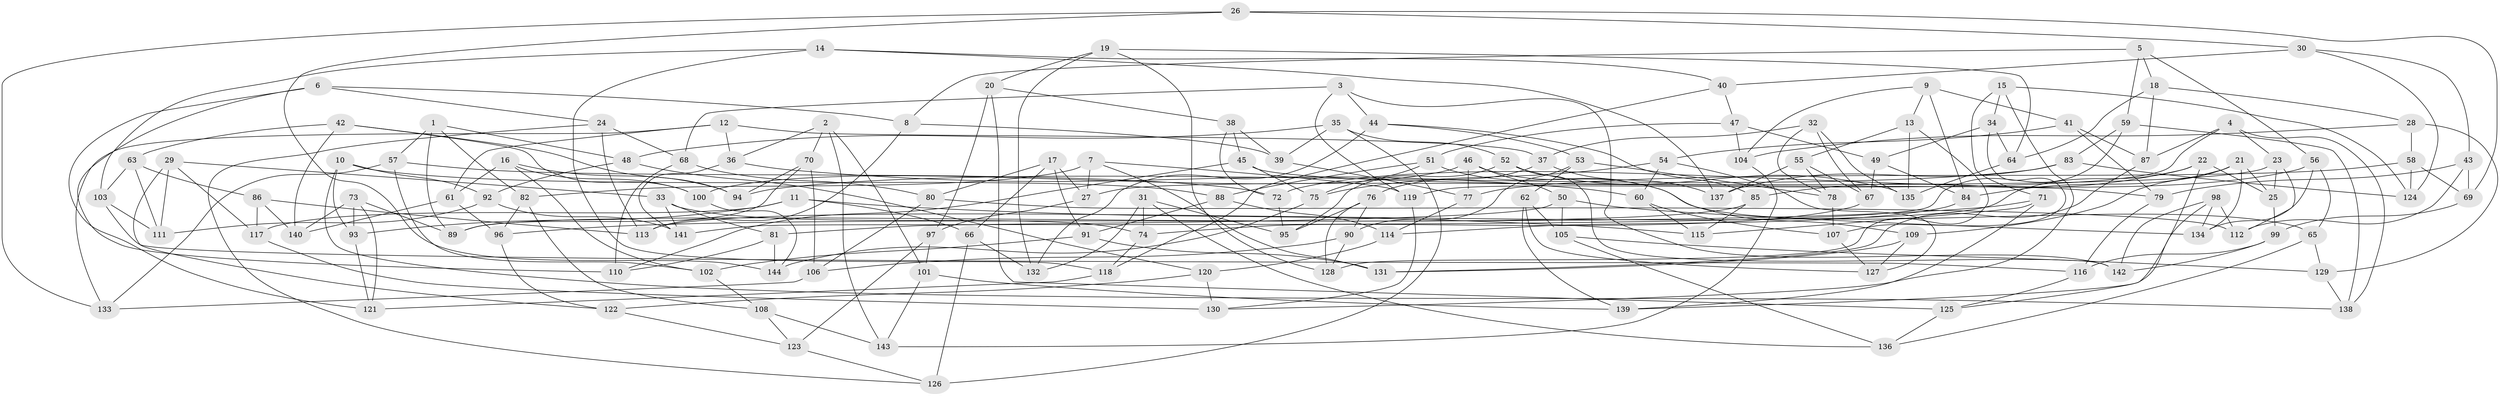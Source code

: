 // coarse degree distribution, {8: 0.10344827586206896, 10: 0.10344827586206896, 9: 0.1206896551724138, 11: 0.034482758620689655, 4: 0.4827586206896552, 3: 0.06896551724137931, 7: 0.034482758620689655, 6: 0.034482758620689655, 5: 0.017241379310344827}
// Generated by graph-tools (version 1.1) at 2025/54/03/04/25 22:54:04]
// undirected, 144 vertices, 288 edges
graph export_dot {
  node [color=gray90,style=filled];
  1;
  2;
  3;
  4;
  5;
  6;
  7;
  8;
  9;
  10;
  11;
  12;
  13;
  14;
  15;
  16;
  17;
  18;
  19;
  20;
  21;
  22;
  23;
  24;
  25;
  26;
  27;
  28;
  29;
  30;
  31;
  32;
  33;
  34;
  35;
  36;
  37;
  38;
  39;
  40;
  41;
  42;
  43;
  44;
  45;
  46;
  47;
  48;
  49;
  50;
  51;
  52;
  53;
  54;
  55;
  56;
  57;
  58;
  59;
  60;
  61;
  62;
  63;
  64;
  65;
  66;
  67;
  68;
  69;
  70;
  71;
  72;
  73;
  74;
  75;
  76;
  77;
  78;
  79;
  80;
  81;
  82;
  83;
  84;
  85;
  86;
  87;
  88;
  89;
  90;
  91;
  92;
  93;
  94;
  95;
  96;
  97;
  98;
  99;
  100;
  101;
  102;
  103;
  104;
  105;
  106;
  107;
  108;
  109;
  110;
  111;
  112;
  113;
  114;
  115;
  116;
  117;
  118;
  119;
  120;
  121;
  122;
  123;
  124;
  125;
  126;
  127;
  128;
  129;
  130;
  131;
  132;
  133;
  134;
  135;
  136;
  137;
  138;
  139;
  140;
  141;
  142;
  143;
  144;
  1 -- 89;
  1 -- 82;
  1 -- 57;
  1 -- 48;
  2 -- 143;
  2 -- 101;
  2 -- 70;
  2 -- 36;
  3 -- 142;
  3 -- 68;
  3 -- 119;
  3 -- 44;
  4 -- 119;
  4 -- 23;
  4 -- 138;
  4 -- 87;
  5 -- 59;
  5 -- 8;
  5 -- 18;
  5 -- 56;
  6 -- 24;
  6 -- 110;
  6 -- 121;
  6 -- 8;
  7 -- 27;
  7 -- 131;
  7 -- 119;
  7 -- 82;
  8 -- 113;
  8 -- 39;
  9 -- 41;
  9 -- 104;
  9 -- 13;
  9 -- 84;
  10 -- 138;
  10 -- 92;
  10 -- 88;
  10 -- 93;
  11 -- 117;
  11 -- 66;
  11 -- 93;
  11 -- 115;
  12 -- 36;
  12 -- 37;
  12 -- 61;
  12 -- 133;
  13 -- 135;
  13 -- 55;
  13 -- 128;
  14 -- 103;
  14 -- 118;
  14 -- 40;
  14 -- 137;
  15 -- 34;
  15 -- 71;
  15 -- 124;
  15 -- 130;
  16 -- 94;
  16 -- 61;
  16 -- 102;
  16 -- 100;
  17 -- 91;
  17 -- 80;
  17 -- 27;
  17 -- 66;
  18 -- 28;
  18 -- 64;
  18 -- 87;
  19 -- 132;
  19 -- 20;
  19 -- 64;
  19 -- 128;
  20 -- 125;
  20 -- 97;
  20 -- 38;
  21 -- 25;
  21 -- 134;
  21 -- 109;
  21 -- 84;
  22 -- 25;
  22 -- 113;
  22 -- 125;
  22 -- 85;
  23 -- 27;
  23 -- 25;
  23 -- 112;
  24 -- 113;
  24 -- 68;
  24 -- 126;
  25 -- 99;
  26 -- 133;
  26 -- 144;
  26 -- 30;
  26 -- 69;
  27 -- 97;
  28 -- 129;
  28 -- 104;
  28 -- 58;
  29 -- 117;
  29 -- 122;
  29 -- 111;
  29 -- 33;
  30 -- 40;
  30 -- 124;
  30 -- 43;
  31 -- 136;
  31 -- 95;
  31 -- 132;
  31 -- 74;
  32 -- 78;
  32 -- 67;
  32 -- 37;
  32 -- 135;
  33 -- 141;
  33 -- 74;
  33 -- 81;
  34 -- 64;
  34 -- 107;
  34 -- 49;
  35 -- 126;
  35 -- 48;
  35 -- 52;
  35 -- 39;
  36 -- 141;
  36 -- 60;
  37 -- 76;
  37 -- 137;
  38 -- 39;
  38 -- 45;
  38 -- 72;
  39 -- 77;
  40 -- 118;
  40 -- 47;
  41 -- 79;
  41 -- 54;
  41 -- 87;
  42 -- 63;
  42 -- 140;
  42 -- 100;
  42 -- 94;
  43 -- 69;
  43 -- 79;
  43 -- 112;
  44 -- 132;
  44 -- 85;
  44 -- 53;
  45 -- 75;
  45 -- 79;
  45 -- 110;
  46 -- 100;
  46 -- 50;
  46 -- 109;
  46 -- 77;
  47 -- 104;
  47 -- 51;
  47 -- 49;
  48 -- 92;
  48 -- 120;
  49 -- 67;
  49 -- 84;
  50 -- 81;
  50 -- 134;
  50 -- 105;
  51 -- 75;
  51 -- 65;
  51 -- 88;
  52 -- 142;
  52 -- 95;
  52 -- 135;
  53 -- 90;
  53 -- 78;
  53 -- 62;
  54 -- 75;
  54 -- 127;
  54 -- 60;
  55 -- 137;
  55 -- 78;
  55 -- 67;
  56 -- 72;
  56 -- 134;
  56 -- 65;
  57 -- 102;
  57 -- 133;
  57 -- 72;
  58 -- 124;
  58 -- 77;
  58 -- 69;
  59 -- 138;
  59 -- 83;
  59 -- 141;
  60 -- 115;
  60 -- 107;
  61 -- 140;
  61 -- 96;
  62 -- 127;
  62 -- 105;
  62 -- 139;
  63 -- 103;
  63 -- 86;
  63 -- 111;
  64 -- 135;
  65 -- 136;
  65 -- 129;
  66 -- 126;
  66 -- 132;
  67 -- 74;
  68 -- 110;
  68 -- 80;
  69 -- 99;
  70 -- 89;
  70 -- 106;
  70 -- 94;
  71 -- 115;
  71 -- 96;
  71 -- 139;
  72 -- 95;
  73 -- 93;
  73 -- 89;
  73 -- 121;
  73 -- 140;
  74 -- 118;
  75 -- 144;
  76 -- 90;
  76 -- 128;
  76 -- 95;
  77 -- 114;
  78 -- 107;
  79 -- 116;
  80 -- 106;
  80 -- 112;
  81 -- 144;
  81 -- 110;
  82 -- 96;
  82 -- 108;
  83 -- 94;
  83 -- 137;
  83 -- 124;
  84 -- 114;
  85 -- 89;
  85 -- 115;
  86 -- 117;
  86 -- 113;
  86 -- 140;
  87 -- 131;
  88 -- 91;
  88 -- 114;
  90 -- 106;
  90 -- 128;
  91 -- 102;
  91 -- 131;
  92 -- 141;
  92 -- 111;
  93 -- 121;
  96 -- 122;
  97 -- 123;
  97 -- 101;
  98 -- 139;
  98 -- 134;
  98 -- 142;
  98 -- 112;
  99 -- 116;
  99 -- 142;
  100 -- 144;
  101 -- 143;
  101 -- 139;
  102 -- 108;
  103 -- 116;
  103 -- 111;
  104 -- 143;
  105 -- 129;
  105 -- 136;
  106 -- 133;
  107 -- 127;
  108 -- 123;
  108 -- 143;
  109 -- 127;
  109 -- 131;
  114 -- 120;
  116 -- 125;
  117 -- 130;
  118 -- 121;
  119 -- 130;
  120 -- 130;
  120 -- 122;
  122 -- 123;
  123 -- 126;
  125 -- 136;
  129 -- 138;
}
